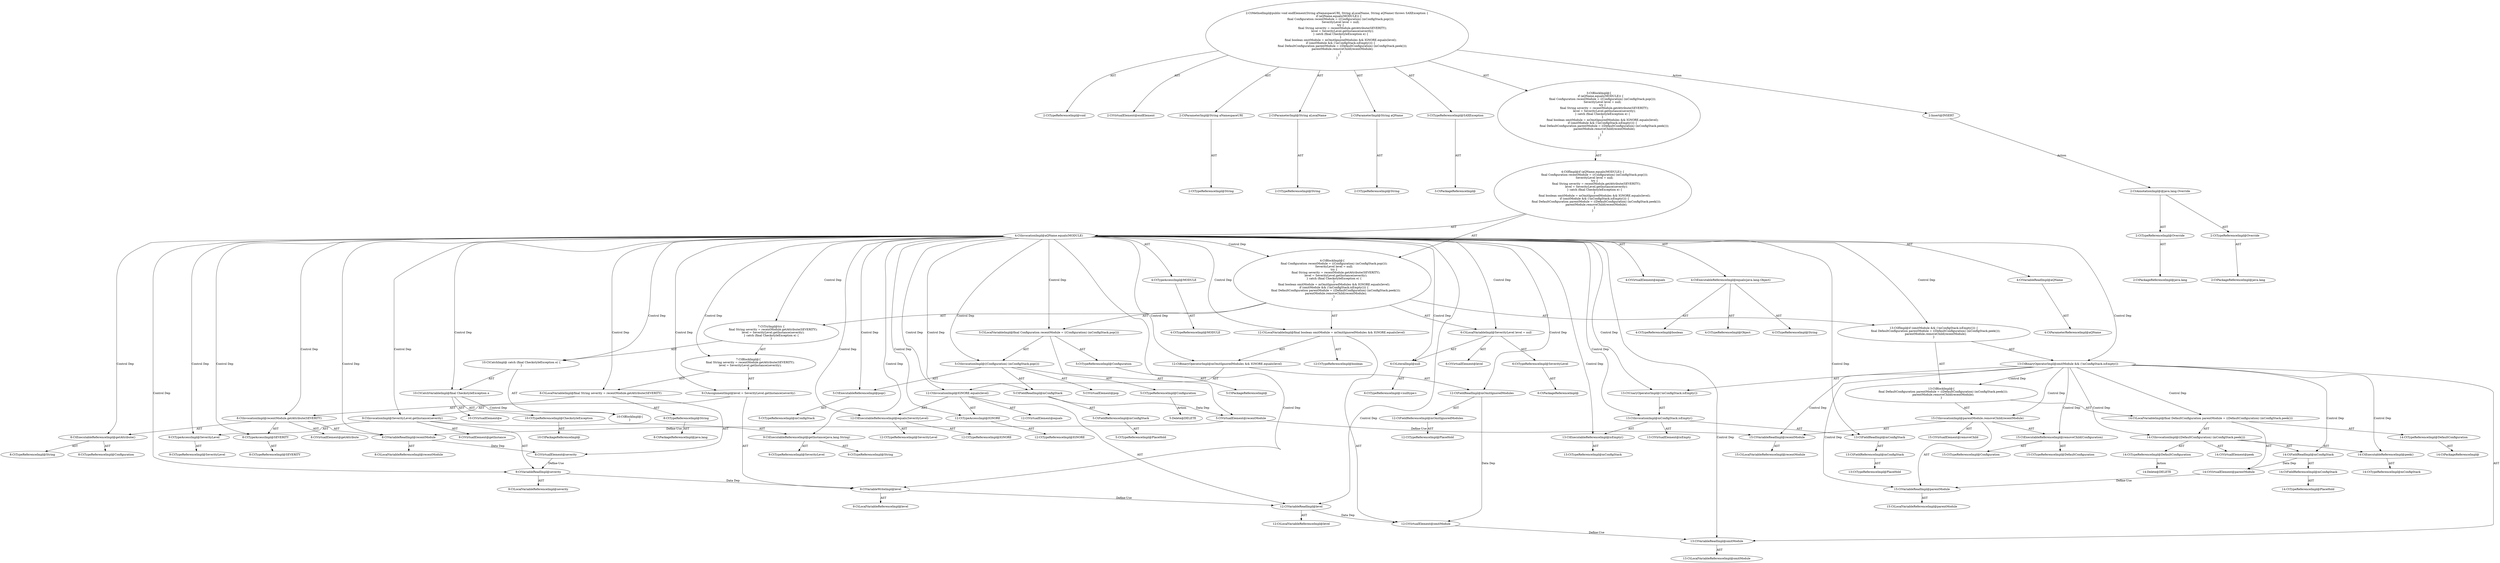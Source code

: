 digraph "endElement#?,String,String,String" {
0 [label="2:CtTypeReferenceImpl@void" shape=ellipse]
1 [label="2:CtVirtualElement@endElement" shape=ellipse]
2 [label="2:CtParameterImpl@String aNamespaceURI" shape=ellipse]
3 [label="2:CtTypeReferenceImpl@String" shape=ellipse]
4 [label="2:CtParameterImpl@String aLocalName" shape=ellipse]
5 [label="2:CtTypeReferenceImpl@String" shape=ellipse]
6 [label="2:CtParameterImpl@String aQName" shape=ellipse]
7 [label="2:CtTypeReferenceImpl@String" shape=ellipse]
8 [label="3:CtTypeReferenceImpl@SAXException" shape=ellipse]
9 [label="3:CtPackageReferenceImpl@" shape=ellipse]
10 [label="4:CtExecutableReferenceImpl@equals(java.lang.Object)" shape=ellipse]
11 [label="4:CtTypeReferenceImpl@String" shape=ellipse]
12 [label="4:CtTypeReferenceImpl@boolean" shape=ellipse]
13 [label="4:CtTypeReferenceImpl@Object" shape=ellipse]
14 [label="4:CtVirtualElement@equals" shape=ellipse]
15 [label="4:CtVariableReadImpl@aQName" shape=ellipse]
16 [label="4:CtParameterReferenceImpl@aQName" shape=ellipse]
17 [label="4:CtTypeAccessImpl@MODULE" shape=ellipse]
18 [label="4:CtTypeReferenceImpl@MODULE" shape=ellipse]
19 [label="4:CtInvocationImpl@aQName.equals(MODULE)" shape=ellipse]
20 [label="5:CtTypeReferenceImpl@Configuration" shape=ellipse]
21 [label="5:CtPackageReferenceImpl@" shape=ellipse]
22 [label="5:CtExecutableReferenceImpl@pop()" shape=ellipse]
23 [label="5:CtTypeReferenceImpl@mConfigStack" shape=ellipse]
24 [label="5:CtVirtualElement@pop" shape=ellipse]
25 [label="5:CtFieldReferenceImpl@mConfigStack" shape=ellipse]
26 [label="5:CtTypeReferenceImpl@PlaceHold" shape=ellipse]
27 [label="5:CtFieldReadImpl@mConfigStack" shape=ellipse]
28 [label="5:CtInvocationImpl@((Configuration) (mConfigStack.pop()))" shape=ellipse]
29 [label="5:CtTypeReferenceImpl@Configuration" shape=ellipse]
30 [label="5:CtVirtualElement@recentModule" shape=ellipse]
31 [label="5:CtLocalVariableImpl@final Configuration recentModule = ((Configuration) (mConfigStack.pop()))" shape=ellipse]
32 [label="6:CtTypeReferenceImpl@SeverityLevel" shape=ellipse]
33 [label="6:CtPackageReferenceImpl@" shape=ellipse]
34 [label="6:CtLiteralImpl@null" shape=ellipse]
35 [label="6:CtTypeReferenceImpl@<nulltype>" shape=ellipse]
36 [label="6:CtVirtualElement@level" shape=ellipse]
37 [label="6:CtLocalVariableImpl@SeverityLevel level = null" shape=ellipse]
38 [label="8:CtTypeReferenceImpl@String" shape=ellipse]
39 [label="8:CtPackageReferenceImpl@java.lang" shape=ellipse]
40 [label="8:CtExecutableReferenceImpl@getAttribute()" shape=ellipse]
41 [label="8:CtTypeReferenceImpl@Configuration" shape=ellipse]
42 [label="8:CtTypeReferenceImpl@String" shape=ellipse]
43 [label="8:CtVirtualElement@getAttribute" shape=ellipse]
44 [label="8:CtVariableReadImpl@recentModule" shape=ellipse]
45 [label="8:CtLocalVariableReferenceImpl@recentModule" shape=ellipse]
46 [label="8:CtTypeAccessImpl@SEVERITY" shape=ellipse]
47 [label="8:CtTypeReferenceImpl@SEVERITY" shape=ellipse]
48 [label="8:CtInvocationImpl@recentModule.getAttribute(SEVERITY)" shape=ellipse]
49 [label="8:CtVirtualElement@severity" shape=ellipse]
50 [label="8:CtLocalVariableImpl@final String severity = recentModule.getAttribute(SEVERITY)" shape=ellipse]
51 [label="9:CtVariableWriteImpl@level" shape=ellipse]
52 [label="9:CtLocalVariableReferenceImpl@level" shape=ellipse]
53 [label="9:CtExecutableReferenceImpl@getInstance(java.lang.String)" shape=ellipse]
54 [label="9:CtTypeReferenceImpl@SeverityLevel" shape=ellipse]
55 [label="9:CtTypeReferenceImpl@String" shape=ellipse]
56 [label="9:CtVirtualElement@getInstance" shape=ellipse]
57 [label="9:CtTypeAccessImpl@SeverityLevel" shape=ellipse]
58 [label="9:CtTypeReferenceImpl@SeverityLevel" shape=ellipse]
59 [label="9:CtVariableReadImpl@severity" shape=ellipse]
60 [label="9:CtLocalVariableReferenceImpl@severity" shape=ellipse]
61 [label="9:CtInvocationImpl@SeverityLevel.getInstance(severity)" shape=ellipse]
62 [label="9:CtAssignmentImpl@level = SeverityLevel.getInstance(severity)" shape=ellipse]
63 [label="7:CtBlockImpl@\{
    final String severity = recentModule.getAttribute(SEVERITY);
    level = SeverityLevel.getInstance(severity);
\}" shape=ellipse]
64 [label="10:CtVirtualElement@e" shape=ellipse]
65 [label="10:CtTypeReferenceImpl@CheckstyleException" shape=ellipse]
66 [label="10:CtPackageReferenceImpl@" shape=ellipse]
67 [label="10:CtCatchVariableImpl@final CheckstyleException e" shape=ellipse]
68 [label="10:CtBlockImpl@\{
\}" shape=ellipse]
69 [label="10:CtCatchImpl@ catch (final CheckstyleException e) \{
\}" shape=ellipse]
70 [label="7:CtTryImpl@try \{
    final String severity = recentModule.getAttribute(SEVERITY);
    level = SeverityLevel.getInstance(severity);
\} catch (final CheckstyleException e) \{
\}" shape=ellipse]
71 [label="12:CtTypeReferenceImpl@boolean" shape=ellipse]
72 [label="12:CtFieldReferenceImpl@mOmitIgnoredModules" shape=ellipse]
73 [label="12:CtTypeReferenceImpl@PlaceHold" shape=ellipse]
74 [label="12:CtFieldReadImpl@mOmitIgnoredModules" shape=ellipse]
75 [label="12:CtExecutableReferenceImpl@equals(SeverityLevel)" shape=ellipse]
76 [label="12:CtTypeReferenceImpl@IGNORE" shape=ellipse]
77 [label="12:CtTypeReferenceImpl@SeverityLevel" shape=ellipse]
78 [label="12:CtVirtualElement@equals" shape=ellipse]
79 [label="12:CtTypeAccessImpl@IGNORE" shape=ellipse]
80 [label="12:CtTypeReferenceImpl@IGNORE" shape=ellipse]
81 [label="12:CtVariableReadImpl@level" shape=ellipse]
82 [label="12:CtLocalVariableReferenceImpl@level" shape=ellipse]
83 [label="12:CtInvocationImpl@IGNORE.equals(level)" shape=ellipse]
84 [label="12:CtBinaryOperatorImpl@mOmitIgnoredModules && IGNORE.equals(level)" shape=ellipse]
85 [label="12:CtVirtualElement@omitModule" shape=ellipse]
86 [label="12:CtLocalVariableImpl@final boolean omitModule = mOmitIgnoredModules && IGNORE.equals(level)" shape=ellipse]
87 [label="13:CtVariableReadImpl@omitModule" shape=ellipse]
88 [label="13:CtLocalVariableReferenceImpl@omitModule" shape=ellipse]
89 [label="13:CtExecutableReferenceImpl@isEmpty()" shape=ellipse]
90 [label="13:CtTypeReferenceImpl@mConfigStack" shape=ellipse]
91 [label="13:CtVirtualElement@isEmpty" shape=ellipse]
92 [label="13:CtFieldReferenceImpl@mConfigStack" shape=ellipse]
93 [label="13:CtTypeReferenceImpl@PlaceHold" shape=ellipse]
94 [label="13:CtFieldReadImpl@mConfigStack" shape=ellipse]
95 [label="13:CtInvocationImpl@mConfigStack.isEmpty()" shape=ellipse]
96 [label="13:CtUnaryOperatorImpl@(!mConfigStack.isEmpty())" shape=ellipse]
97 [label="13:CtBinaryOperatorImpl@omitModule && (!mConfigStack.isEmpty())" shape=ellipse]
98 [label="14:CtTypeReferenceImpl@DefaultConfiguration" shape=ellipse]
99 [label="14:CtPackageReferenceImpl@" shape=ellipse]
100 [label="14:CtExecutableReferenceImpl@peek()" shape=ellipse]
101 [label="14:CtTypeReferenceImpl@mConfigStack" shape=ellipse]
102 [label="14:CtVirtualElement@peek" shape=ellipse]
103 [label="14:CtFieldReferenceImpl@mConfigStack" shape=ellipse]
104 [label="14:CtTypeReferenceImpl@PlaceHold" shape=ellipse]
105 [label="14:CtFieldReadImpl@mConfigStack" shape=ellipse]
106 [label="14:CtInvocationImpl@((DefaultConfiguration) (mConfigStack.peek()))" shape=ellipse]
107 [label="14:CtTypeReferenceImpl@DefaultConfiguration" shape=ellipse]
108 [label="14:CtVirtualElement@parentModule" shape=ellipse]
109 [label="14:CtLocalVariableImpl@final DefaultConfiguration parentModule = ((DefaultConfiguration) (mConfigStack.peek()))" shape=ellipse]
110 [label="15:CtExecutableReferenceImpl@removeChild(Configuration)" shape=ellipse]
111 [label="15:CtTypeReferenceImpl@DefaultConfiguration" shape=ellipse]
112 [label="15:CtTypeReferenceImpl@Configuration" shape=ellipse]
113 [label="15:CtVirtualElement@removeChild" shape=ellipse]
114 [label="15:CtVariableReadImpl@parentModule" shape=ellipse]
115 [label="15:CtLocalVariableReferenceImpl@parentModule" shape=ellipse]
116 [label="15:CtVariableReadImpl@recentModule" shape=ellipse]
117 [label="15:CtLocalVariableReferenceImpl@recentModule" shape=ellipse]
118 [label="15:CtInvocationImpl@parentModule.removeChild(recentModule)" shape=ellipse]
119 [label="13:CtBlockImpl@\{
    final DefaultConfiguration parentModule = ((DefaultConfiguration) (mConfigStack.peek()));
    parentModule.removeChild(recentModule);
\}" shape=ellipse]
120 [label="13:CtIfImpl@if (omitModule && (!mConfigStack.isEmpty())) \{
    final DefaultConfiguration parentModule = ((DefaultConfiguration) (mConfigStack.peek()));
    parentModule.removeChild(recentModule);
\}" shape=ellipse]
121 [label="4:CtBlockImpl@\{
    final Configuration recentModule = ((Configuration) (mConfigStack.pop()));
    SeverityLevel level = null;
    try \{
        final String severity = recentModule.getAttribute(SEVERITY);
        level = SeverityLevel.getInstance(severity);
    \} catch (final CheckstyleException e) \{
    \}
    final boolean omitModule = mOmitIgnoredModules && IGNORE.equals(level);
    if (omitModule && (!mConfigStack.isEmpty())) \{
        final DefaultConfiguration parentModule = ((DefaultConfiguration) (mConfigStack.peek()));
        parentModule.removeChild(recentModule);
    \}
\}" shape=ellipse]
122 [label="4:CtIfImpl@if (aQName.equals(MODULE)) \{
    final Configuration recentModule = ((Configuration) (mConfigStack.pop()));
    SeverityLevel level = null;
    try \{
        final String severity = recentModule.getAttribute(SEVERITY);
        level = SeverityLevel.getInstance(severity);
    \} catch (final CheckstyleException e) \{
    \}
    final boolean omitModule = mOmitIgnoredModules && IGNORE.equals(level);
    if (omitModule && (!mConfigStack.isEmpty())) \{
        final DefaultConfiguration parentModule = ((DefaultConfiguration) (mConfigStack.peek()));
        parentModule.removeChild(recentModule);
    \}
\}" shape=ellipse]
123 [label="3:CtBlockImpl@\{
    if (aQName.equals(MODULE)) \{
        final Configuration recentModule = ((Configuration) (mConfigStack.pop()));
        SeverityLevel level = null;
        try \{
            final String severity = recentModule.getAttribute(SEVERITY);
            level = SeverityLevel.getInstance(severity);
        \} catch (final CheckstyleException e) \{
        \}
        final boolean omitModule = mOmitIgnoredModules && IGNORE.equals(level);
        if (omitModule && (!mConfigStack.isEmpty())) \{
            final DefaultConfiguration parentModule = ((DefaultConfiguration) (mConfigStack.peek()));
            parentModule.removeChild(recentModule);
        \}
    \}
\}" shape=ellipse]
124 [label="2:CtMethodImpl@public void endElement(String aNamespaceURI, String aLocalName, String aQName) throws SAXException \{
    if (aQName.equals(MODULE)) \{
        final Configuration recentModule = ((Configuration) (mConfigStack.pop()));
        SeverityLevel level = null;
        try \{
            final String severity = recentModule.getAttribute(SEVERITY);
            level = SeverityLevel.getInstance(severity);
        \} catch (final CheckstyleException e) \{
        \}
        final boolean omitModule = mOmitIgnoredModules && IGNORE.equals(level);
        if (omitModule && (!mConfigStack.isEmpty())) \{
            final DefaultConfiguration parentModule = ((DefaultConfiguration) (mConfigStack.peek()));
            parentModule.removeChild(recentModule);
        \}
    \}
\}" shape=ellipse]
125 [label="5:Delete@DELETE" shape=ellipse]
126 [label="14:Delete@DELETE" shape=ellipse]
127 [label="2:Insert@INSERT" shape=ellipse]
128 [label="2:CtPackageReferenceImpl@java.lang" shape=ellipse]
129 [label="2:CtTypeReferenceImpl@Override" shape=ellipse]
130 [label="2:CtPackageReferenceImpl@java.lang" shape=ellipse]
131 [label="2:CtTypeReferenceImpl@Override" shape=ellipse]
132 [label="2:CtAnnotationImpl@@java.lang.Override" shape=ellipse]
2 -> 3 [label="AST"];
4 -> 5 [label="AST"];
6 -> 7 [label="AST"];
8 -> 9 [label="AST"];
10 -> 11 [label="AST"];
10 -> 12 [label="AST"];
10 -> 13 [label="AST"];
15 -> 16 [label="AST"];
17 -> 18 [label="AST"];
19 -> 14 [label="AST"];
19 -> 15 [label="AST"];
19 -> 10 [label="AST"];
19 -> 17 [label="AST"];
19 -> 121 [label="Control Dep"];
19 -> 31 [label="Control Dep"];
19 -> 28 [label="Control Dep"];
19 -> 22 [label="Control Dep"];
19 -> 27 [label="Control Dep"];
19 -> 37 [label="Control Dep"];
19 -> 34 [label="Control Dep"];
19 -> 70 [label="Control Dep"];
19 -> 63 [label="Control Dep"];
19 -> 50 [label="Control Dep"];
19 -> 48 [label="Control Dep"];
19 -> 40 [label="Control Dep"];
19 -> 44 [label="Control Dep"];
19 -> 46 [label="Control Dep"];
19 -> 62 [label="Control Dep"];
19 -> 51 [label="Control Dep"];
19 -> 61 [label="Control Dep"];
19 -> 53 [label="Control Dep"];
19 -> 57 [label="Control Dep"];
19 -> 59 [label="Control Dep"];
19 -> 69 [label="Control Dep"];
19 -> 67 [label="Control Dep"];
19 -> 86 [label="Control Dep"];
19 -> 84 [label="Control Dep"];
19 -> 74 [label="Control Dep"];
19 -> 83 [label="Control Dep"];
19 -> 75 [label="Control Dep"];
19 -> 79 [label="Control Dep"];
19 -> 81 [label="Control Dep"];
19 -> 120 [label="Control Dep"];
19 -> 97 [label="Control Dep"];
19 -> 87 [label="Control Dep"];
19 -> 96 [label="Control Dep"];
19 -> 95 [label="Control Dep"];
19 -> 89 [label="Control Dep"];
19 -> 94 [label="Control Dep"];
20 -> 21 [label="AST"];
22 -> 23 [label="AST"];
25 -> 26 [label="AST"];
27 -> 25 [label="AST"];
27 -> 30 [label="Data Dep"];
28 -> 24 [label="AST"];
28 -> 29 [label="AST"];
28 -> 27 [label="AST"];
28 -> 22 [label="AST"];
29 -> 125 [label="Action"];
30 -> 44 [label="Define-Use"];
30 -> 116 [label="Define-Use"];
31 -> 30 [label="AST"];
31 -> 20 [label="AST"];
31 -> 28 [label="AST"];
32 -> 33 [label="AST"];
34 -> 35 [label="AST"];
37 -> 36 [label="AST"];
37 -> 32 [label="AST"];
37 -> 34 [label="AST"];
38 -> 39 [label="AST"];
40 -> 41 [label="AST"];
40 -> 42 [label="AST"];
44 -> 45 [label="AST"];
44 -> 49 [label="Data Dep"];
46 -> 47 [label="AST"];
48 -> 43 [label="AST"];
48 -> 44 [label="AST"];
48 -> 40 [label="AST"];
48 -> 46 [label="AST"];
49 -> 59 [label="Define-Use"];
50 -> 49 [label="AST"];
50 -> 38 [label="AST"];
50 -> 48 [label="AST"];
51 -> 52 [label="AST"];
51 -> 81 [label="Define-Use"];
53 -> 54 [label="AST"];
53 -> 55 [label="AST"];
57 -> 58 [label="AST"];
59 -> 60 [label="AST"];
59 -> 51 [label="Data Dep"];
61 -> 56 [label="AST"];
61 -> 57 [label="AST"];
61 -> 53 [label="AST"];
61 -> 59 [label="AST"];
62 -> 51 [label="AST"];
62 -> 61 [label="AST"];
63 -> 50 [label="AST"];
63 -> 62 [label="AST"];
65 -> 66 [label="AST"];
67 -> 64 [label="AST"];
67 -> 65 [label="AST"];
67 -> 68 [label="Control Dep"];
69 -> 67 [label="AST"];
69 -> 68 [label="AST"];
70 -> 63 [label="AST"];
70 -> 69 [label="AST"];
72 -> 73 [label="AST"];
74 -> 72 [label="AST"];
74 -> 85 [label="Data Dep"];
75 -> 76 [label="AST"];
75 -> 77 [label="AST"];
79 -> 80 [label="AST"];
81 -> 82 [label="AST"];
81 -> 85 [label="Data Dep"];
83 -> 78 [label="AST"];
83 -> 79 [label="AST"];
83 -> 75 [label="AST"];
83 -> 81 [label="AST"];
84 -> 74 [label="AST"];
84 -> 83 [label="AST"];
85 -> 87 [label="Define-Use"];
86 -> 85 [label="AST"];
86 -> 71 [label="AST"];
86 -> 84 [label="AST"];
87 -> 88 [label="AST"];
89 -> 90 [label="AST"];
92 -> 93 [label="AST"];
94 -> 92 [label="AST"];
95 -> 91 [label="AST"];
95 -> 94 [label="AST"];
95 -> 89 [label="AST"];
96 -> 95 [label="AST"];
97 -> 87 [label="AST"];
97 -> 96 [label="AST"];
97 -> 119 [label="Control Dep"];
97 -> 109 [label="Control Dep"];
97 -> 106 [label="Control Dep"];
97 -> 100 [label="Control Dep"];
97 -> 105 [label="Control Dep"];
97 -> 118 [label="Control Dep"];
97 -> 110 [label="Control Dep"];
97 -> 114 [label="Control Dep"];
97 -> 116 [label="Control Dep"];
98 -> 99 [label="AST"];
100 -> 101 [label="AST"];
103 -> 104 [label="AST"];
105 -> 103 [label="AST"];
105 -> 108 [label="Data Dep"];
106 -> 102 [label="AST"];
106 -> 107 [label="AST"];
106 -> 105 [label="AST"];
106 -> 100 [label="AST"];
107 -> 126 [label="Action"];
108 -> 114 [label="Define-Use"];
109 -> 108 [label="AST"];
109 -> 98 [label="AST"];
109 -> 106 [label="AST"];
110 -> 111 [label="AST"];
110 -> 112 [label="AST"];
114 -> 115 [label="AST"];
116 -> 117 [label="AST"];
118 -> 113 [label="AST"];
118 -> 114 [label="AST"];
118 -> 110 [label="AST"];
118 -> 116 [label="AST"];
119 -> 109 [label="AST"];
119 -> 118 [label="AST"];
120 -> 97 [label="AST"];
120 -> 119 [label="AST"];
121 -> 31 [label="AST"];
121 -> 37 [label="AST"];
121 -> 70 [label="AST"];
121 -> 86 [label="AST"];
121 -> 120 [label="AST"];
122 -> 19 [label="AST"];
122 -> 121 [label="AST"];
123 -> 122 [label="AST"];
124 -> 1 [label="AST"];
124 -> 0 [label="AST"];
124 -> 2 [label="AST"];
124 -> 4 [label="AST"];
124 -> 6 [label="AST"];
124 -> 8 [label="AST"];
124 -> 123 [label="AST"];
124 -> 127 [label="Action"];
127 -> 132 [label="Action"];
129 -> 128 [label="AST"];
131 -> 130 [label="AST"];
132 -> 129 [label="AST"];
132 -> 131 [label="AST"];
}